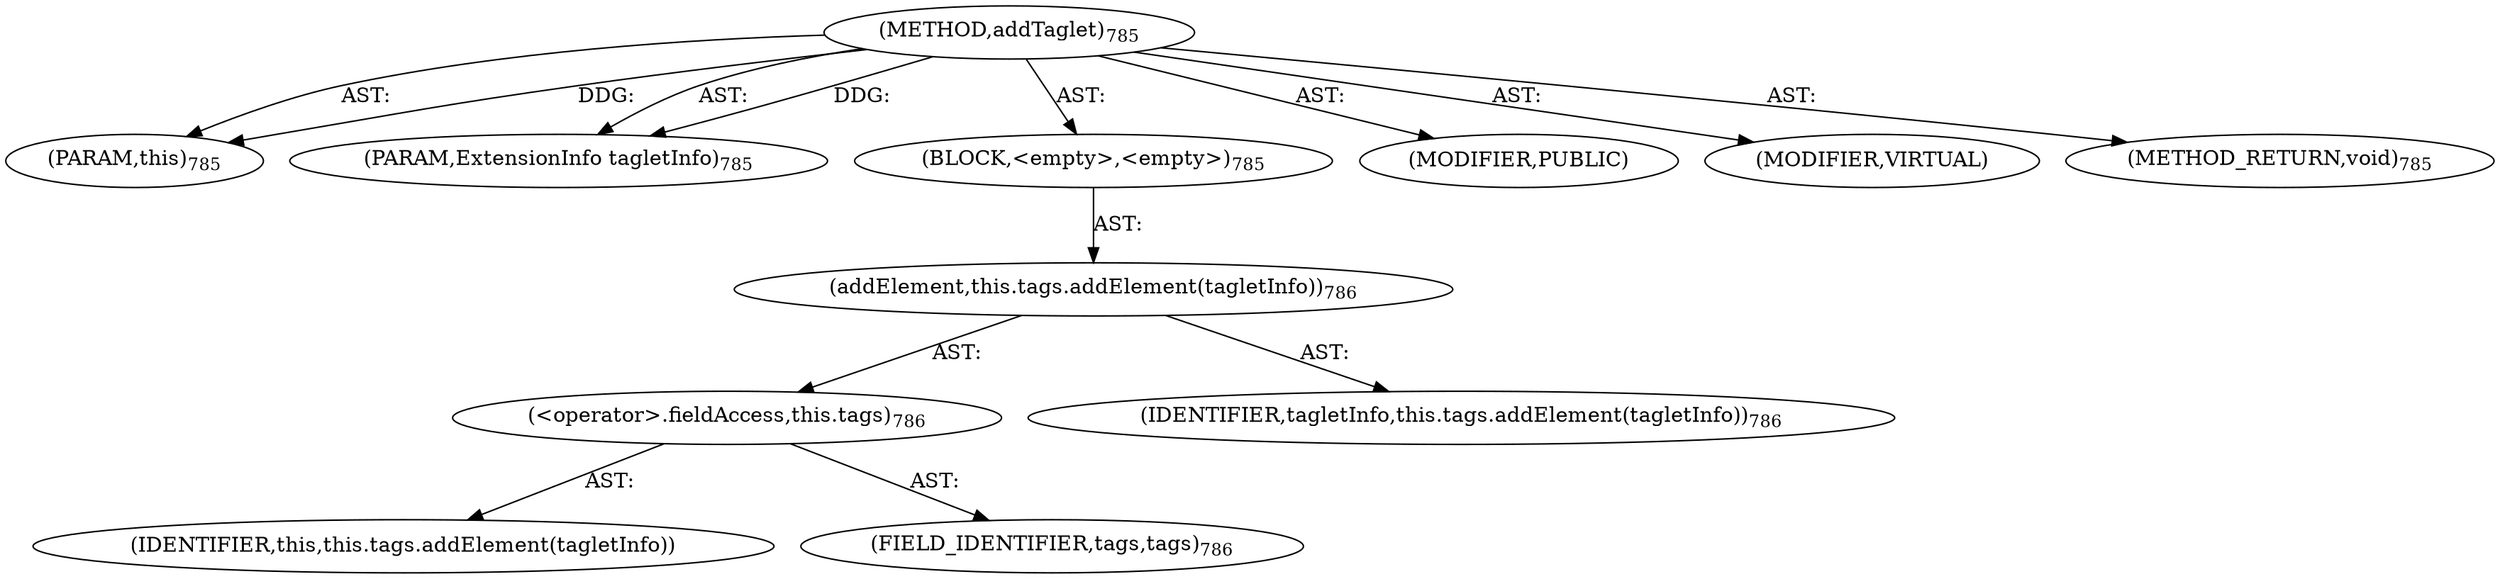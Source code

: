 digraph "addTaglet" {  
"111669149752" [label = <(METHOD,addTaglet)<SUB>785</SUB>> ]
"115964117138" [label = <(PARAM,this)<SUB>785</SUB>> ]
"115964117139" [label = <(PARAM,ExtensionInfo tagletInfo)<SUB>785</SUB>> ]
"25769803853" [label = <(BLOCK,&lt;empty&gt;,&lt;empty&gt;)<SUB>785</SUB>> ]
"30064771312" [label = <(addElement,this.tags.addElement(tagletInfo))<SUB>786</SUB>> ]
"30064771313" [label = <(&lt;operator&gt;.fieldAccess,this.tags)<SUB>786</SUB>> ]
"68719476999" [label = <(IDENTIFIER,this,this.tags.addElement(tagletInfo))> ]
"55834574928" [label = <(FIELD_IDENTIFIER,tags,tags)<SUB>786</SUB>> ]
"68719477000" [label = <(IDENTIFIER,tagletInfo,this.tags.addElement(tagletInfo))<SUB>786</SUB>> ]
"133143986337" [label = <(MODIFIER,PUBLIC)> ]
"133143986338" [label = <(MODIFIER,VIRTUAL)> ]
"128849018936" [label = <(METHOD_RETURN,void)<SUB>785</SUB>> ]
  "111669149752" -> "115964117138"  [ label = "AST: "] 
  "111669149752" -> "115964117139"  [ label = "AST: "] 
  "111669149752" -> "25769803853"  [ label = "AST: "] 
  "111669149752" -> "133143986337"  [ label = "AST: "] 
  "111669149752" -> "133143986338"  [ label = "AST: "] 
  "111669149752" -> "128849018936"  [ label = "AST: "] 
  "25769803853" -> "30064771312"  [ label = "AST: "] 
  "30064771312" -> "30064771313"  [ label = "AST: "] 
  "30064771312" -> "68719477000"  [ label = "AST: "] 
  "30064771313" -> "68719476999"  [ label = "AST: "] 
  "30064771313" -> "55834574928"  [ label = "AST: "] 
  "111669149752" -> "115964117138"  [ label = "DDG: "] 
  "111669149752" -> "115964117139"  [ label = "DDG: "] 
}
